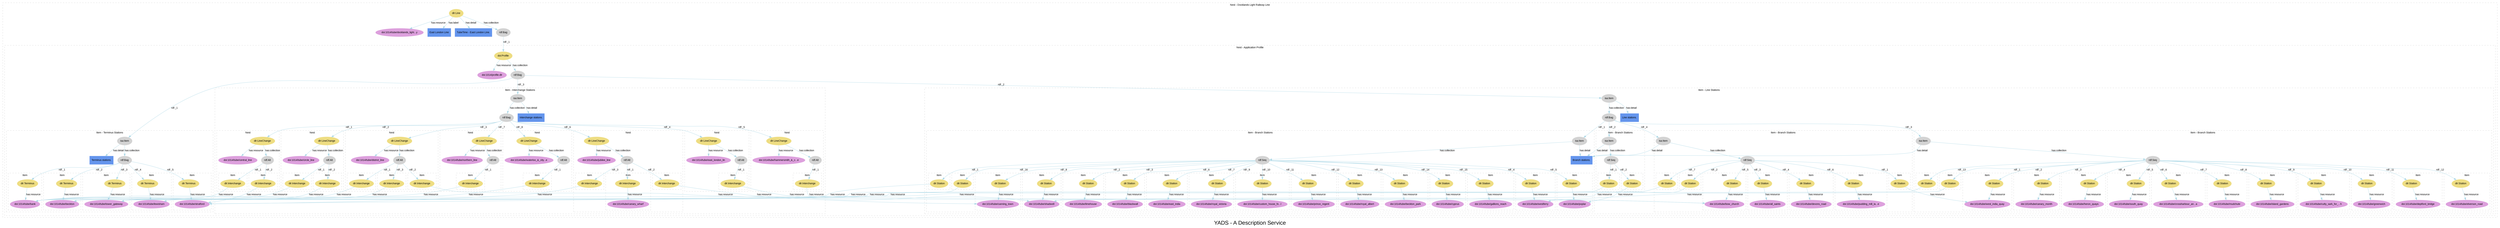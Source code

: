 
digraph yads { 



graph [

  fontname=arial, fontsize=24

  label="YADS - A Description Service"

];

node [

  fontname=arial, fontsize=11, fontcolor=black,

  style=filled, color=cornflowerblue,

];

edge [

  fontname=arial, fontsize=11, fontcolor=black,

  style=filled, color=lightblue,

];

rankdir=TB;



subgraph cluster_1 {



  style=dashed; color=lightgrey;

  fontname=arial; fontsize=11;

  fontcolor="black"; label="Nest - Docklands Light Railway Line";



  ":_1" [label="dlr:Line", color=lightgoldenrod];

  ":_1" -> "doi:1014/tube/docklands_light...y" [label="has:resource", URL="http://www2.elsevier.co.uk/~tony/1014/yads-schema-2002-04-03#resource"];



  ":_1" -> "node_2" [label="has:label", URL="http://www2.elsevier.co.uk/~tony/1014/yads-schema-2002-04-03#label"];

  ":_1" -> "node_3" [label="has:detail", URL="http://www2.elsevier.co.uk/~tony/1014/yads-schema-2002-04-03#detail"];

  ":_1" -> ":_2" [label="has:collection", URL="http://www2.elsevier.co.uk/~tony/1014/yads-schema-2002-04-03#collection"];

  ":_2" [label="rdf:Bag", color=lightgrey];

  "doi:1014/tube/docklands_light...y" [color=plum, URL="http://dx.doi.org/1014/tube/docklands_light_railway"];

  "node_2" [shape=box, label="East London Line"];

  "node_3" [shape=box, label="TubeTime - East London Line."];

  ":_2" [label="rdf:Bag", color=lightgrey, URL="http://www.w3.org/1999/02/22-rdf-syntax-ns#Bag"];

  ":_2" -> ":_3" [label="rdf:_1", URL="http://www.w3.org/1999/02/22-rdf-syntax-ns#_1"];

":_3" [label="isa:Nest"]



subgraph cluster_3 {



  style=dashed; color=lightgrey;

  fontname=arial; fontsize=11;

  fontcolor="black"; label="Nest - Application Profile";



  ":_3" [label="doi:Profile", color=lightgoldenrod];

  ":_3" -> "doi:1014/profile.dlr" [label="has:resource", URL="http://www2.elsevier.co.uk/~tony/1014/yads-schema-2002-04-03#resource"];



  ":_3" -> ":_4" [label="has:collection", URL="http://www2.elsevier.co.uk/~tony/1014/yads-schema-2002-04-03#collection"];

  ":_4" [label="rdf:Bag", color=lightgrey];

  "doi:1014/profile.dlr" [color=plum, URL="http://dx.doi.org/1014/profile.dlr"];

  ":_4" [label="rdf:Bag", color=lightgrey, URL="http://www.w3.org/1999/02/22-rdf-syntax-ns#Bag"];

  ":_4" -> ":_5" [label="rdf:_1", URL="http://www.w3.org/1999/02/22-rdf-syntax-ns#_1"];

":_5" [label="isa:Item"]

  ":_4" -> ":_12" [label="rdf:_2", URL="http://www.w3.org/1999/02/22-rdf-syntax-ns#_2"];

":_12" [label="isa:Item"]

  ":_4" -> ":_60" [label="rdf:_3", URL="http://www.w3.org/1999/02/22-rdf-syntax-ns#_3"];

":_60" [label="isa:Item"]



subgraph cluster_5 {



  style=dashed; color=lightgrey;

  fontname=arial; fontsize=11;

  fontcolor="black"; label="Item - Terminus Stations";



  ":_5" [label="isa:Item", color=lightgrey, URL="http://www2.elsevier.co.uk/~tony/1014/yads-schema-2002-04-03#Item"];

  ":_5" -> "node_5" [label="has:detail", URL="http://www2.elsevier.co.uk/~tony/1014/yads-schema-2002-04-03#detail"];

  ":_5" -> ":_6" [label="has:collection", URL="http://www2.elsevier.co.uk/~tony/1014/yads-schema-2002-04-03#collection"];

  ":_6" [label="rdf:Bag", color=lightgrey];

  "node_5" [shape=box, label="Terminus stations."];

  ":_6" [label="rdf:Bag", color=lightgrey, URL="http://www.w3.org/1999/02/22-rdf-syntax-ns#Bag"];

  ":_6" -> ":_7" [label="rdf:_1", URL="http://www.w3.org/1999/02/22-rdf-syntax-ns#_1"];

":_7" [label="isa:Item"]

  ":_6" -> ":_8" [label="rdf:_2", URL="http://www.w3.org/1999/02/22-rdf-syntax-ns#_2"];

":_8" [label="isa:Item"]

  ":_6" -> ":_9" [label="rdf:_3", URL="http://www.w3.org/1999/02/22-rdf-syntax-ns#_3"];

":_9" [label="isa:Item"]

  ":_6" -> ":_10" [label="rdf:_4", URL="http://www.w3.org/1999/02/22-rdf-syntax-ns#_4"];

":_10" [label="isa:Item"]

  ":_6" -> ":_11" [label="rdf:_5", URL="http://www.w3.org/1999/02/22-rdf-syntax-ns#_5"];

":_11" [label="isa:Item"]



subgraph cluster_7 {



  style=dashed; color=lightgrey;

  fontname=arial; fontsize=11;

  fontcolor="black"; label="Item";



  ":_7" [label="dlr:Terminus", color=lightgoldenrod];

  ":_7" -> "doi:1014/tube/bank" [label="has:resource", URL="http://www2.elsevier.co.uk/~tony/1014/yads-schema-2002-04-03#resource"];



  "doi:1014/tube/bank" [color=plum, URL="http://dx.doi.org/1014/tube/bank"];

}



subgraph cluster_8 {



  style=dashed; color=lightgrey;

  fontname=arial; fontsize=11;

  fontcolor="black"; label="Item";



  ":_8" [label="dlr:Terminus", color=lightgoldenrod];

  ":_8" -> "doi:1014/tube/beckton" [label="has:resource", URL="http://www2.elsevier.co.uk/~tony/1014/yads-schema-2002-04-03#resource"];



  "doi:1014/tube/beckton" [color=plum, URL="http://dx.doi.org/1014/tube/beckton"];

}



subgraph cluster_9 {



  style=dashed; color=lightgrey;

  fontname=arial; fontsize=11;

  fontcolor="black"; label="Item";



  ":_9" [label="dlr:Terminus", color=lightgoldenrod];

  ":_9" -> "doi:1014/tube/tower_gateway" [label="has:resource", URL="http://www2.elsevier.co.uk/~tony/1014/yads-schema-2002-04-03#resource"];



  "doi:1014/tube/tower_gateway" [color=plum, URL="http://dx.doi.org/1014/tube/tower_gateway"];

}



subgraph cluster_10 {



  style=dashed; color=lightgrey;

  fontname=arial; fontsize=11;

  fontcolor="black"; label="Item";



  ":_10" [label="dlr:Terminus", color=lightgoldenrod];

  ":_10" -> "doi:1014/tube/lewisham" [label="has:resource", URL="http://www2.elsevier.co.uk/~tony/1014/yads-schema-2002-04-03#resource"];



  "doi:1014/tube/lewisham" [color=plum, URL="http://dx.doi.org/1014/tube/lewisham"];

}



subgraph cluster_11 {



  style=dashed; color=lightgrey;

  fontname=arial; fontsize=11;

  fontcolor="black"; label="Item";



  ":_11" [label="dlr:Terminus", color=lightgoldenrod];

  ":_11" -> "doi:1014/tube/stratford" [label="has:resource", URL="http://www2.elsevier.co.uk/~tony/1014/yads-schema-2002-04-03#resource"];



  "doi:1014/tube/stratford" [color=plum, URL="http://dx.doi.org/1014/tube/stratford"];

}



}



subgraph cluster_12 {



  style=dashed; color=lightgrey;

  fontname=arial; fontsize=11;

  fontcolor="black"; label="Item - Line Stations";



  ":_12" [label="isa:Item", color=lightgrey, URL="http://www2.elsevier.co.uk/~tony/1014/yads-schema-2002-04-03#Item"];

  ":_12" -> "node_11" [label="has:detail", URL="http://www2.elsevier.co.uk/~tony/1014/yads-schema-2002-04-03#detail"];

  ":_12" -> ":_13" [label="has:collection", URL="http://www2.elsevier.co.uk/~tony/1014/yads-schema-2002-04-03#collection"];

  ":_13" [label="rdf:Bag", color=lightgrey];

  "node_11" [shape=box, label="Line stations."];

  ":_13" [label="rdf:Bag", color=lightgrey, URL="http://www.w3.org/1999/02/22-rdf-syntax-ns#Bag"];

  ":_13" -> ":_14" [label="rdf:_1", URL="http://www.w3.org/1999/02/22-rdf-syntax-ns#_1"];

":_14" [label="isa:Item"]

  ":_13" -> ":_32" [label="rdf:_2", URL="http://www.w3.org/1999/02/22-rdf-syntax-ns#_2"];

":_32" [label="isa:Item"]

  ":_13" -> ":_36" [label="rdf:_3", URL="http://www.w3.org/1999/02/22-rdf-syntax-ns#_3"];

":_36" [label="isa:Item"]

  ":_13" -> ":_51" [label="rdf:_4", URL="http://www.w3.org/1999/02/22-rdf-syntax-ns#_4"];

":_51" [label="isa:Item"]



subgraph cluster_14 {



  style=dashed; color=lightgrey;

  fontname=arial; fontsize=11;

  fontcolor="black"; label="Item - Branch Stations";



  ":_14" [label="isa:Item", color=lightgrey, URL="http://www2.elsevier.co.uk/~tony/1014/yads-schema-2002-04-03#Item"];

  ":_14" -> "node_12293246" [label="has:detail", URL="http://www2.elsevier.co.uk/~tony/1014/yads-schema-2002-04-03#detail"];

  ":_14" -> ":_15" [label="has:collection", URL="http://www2.elsevier.co.uk/~tony/1014/yads-schema-2002-04-03#collection"];

  ":_15" [label="rdf:Seq", color=lightgrey];

  "node_12293246" [shape=box, label="Branch stations."];

  ":_15" [label="rdf:Seq", color=lightgrey, URL="http://www.w3.org/1999/02/22-rdf-syntax-ns#Seq"];

  ":_15" -> ":_16" [label="rdf:_1", URL="http://www.w3.org/1999/02/22-rdf-syntax-ns#_1"];

":_16" [label="isa:Item"]

  ":_15" -> ":_17" [label="rdf:_2", URL="http://www.w3.org/1999/02/22-rdf-syntax-ns#_2"];

":_17" [label="isa:Item"]

  ":_15" -> ":_18" [label="rdf:_3", URL="http://www.w3.org/1999/02/22-rdf-syntax-ns#_3"];

":_18" [label="isa:Item"]

  ":_15" -> ":_19" [label="rdf:_4", URL="http://www.w3.org/1999/02/22-rdf-syntax-ns#_4"];

":_19" [label="isa:Item"]

  ":_15" -> ":_20" [label="rdf:_5", URL="http://www.w3.org/1999/02/22-rdf-syntax-ns#_5"];

":_20" [label="isa:Item"]

  ":_15" -> ":_21" [label="rdf:_6", URL="http://www.w3.org/1999/02/22-rdf-syntax-ns#_6"];

":_21" [label="isa:Item"]

  ":_15" -> ":_22" [label="rdf:_7", URL="http://www.w3.org/1999/02/22-rdf-syntax-ns#_7"];

":_22" [label="isa:Item"]

  ":_15" -> ":_23" [label="rdf:_8", URL="http://www.w3.org/1999/02/22-rdf-syntax-ns#_8"];

":_23" [label="isa:Item"]

  ":_15" -> ":_24" [label="rdf:_9", URL="http://www.w3.org/1999/02/22-rdf-syntax-ns#_9"];

":_24" [label="isa:Item"]

  ":_15" -> ":_25" [label="rdf:_10", URL="http://www.w3.org/1999/02/22-rdf-syntax-ns#_10"];

":_25" [label="isa:Item"]

  ":_15" -> ":_26" [label="rdf:_11", URL="http://www.w3.org/1999/02/22-rdf-syntax-ns#_11"];

":_26" [label="isa:Item"]

  ":_15" -> ":_27" [label="rdf:_12", URL="http://www.w3.org/1999/02/22-rdf-syntax-ns#_12"];

":_27" [label="isa:Item"]

  ":_15" -> ":_28" [label="rdf:_13", URL="http://www.w3.org/1999/02/22-rdf-syntax-ns#_13"];

":_28" [label="isa:Item"]

  ":_15" -> ":_29" [label="rdf:_14", URL="http://www.w3.org/1999/02/22-rdf-syntax-ns#_14"];

":_29" [label="isa:Item"]

  ":_15" -> ":_30" [label="rdf:_15", URL="http://www.w3.org/1999/02/22-rdf-syntax-ns#_15"];

":_30" [label="isa:Item"]

  ":_15" -> ":_31" [label="rdf:_16", URL="http://www.w3.org/1999/02/22-rdf-syntax-ns#_16"];

":_31" [label="isa:Item"]



subgraph cluster_16 {



  style=dashed; color=lightgrey;

  fontname=arial; fontsize=11;

  fontcolor="black"; label="Item";



  ":_16" [label="dlr:Station", color=lightgoldenrod];

  ":_16" -> "doi:1014/tube/bank" [label="has:resource", URL="http://www2.elsevier.co.uk/~tony/1014/yads-schema-2002-04-03#resource"];



  "doi:1014/tube/bank" [color=plum, URL="http://dx.doi.org/1014/tube/bank"];

}



subgraph cluster_17 {



  style=dashed; color=lightgrey;

  fontname=arial; fontsize=11;

  fontcolor="black"; label="Item";



  ":_17" [label="dlr:Station", color=lightgoldenrod];

  ":_17" -> "doi:1014/tube/shadwell" [label="has:resource", URL="http://www2.elsevier.co.uk/~tony/1014/yads-schema-2002-04-03#resource"];



  "doi:1014/tube/shadwell" [color=plum, URL="http://dx.doi.org/1014/tube/shadwell"];

}



subgraph cluster_18 {



  style=dashed; color=lightgrey;

  fontname=arial; fontsize=11;

  fontcolor="black"; label="Item";



  ":_18" [label="dlr:Station", color=lightgoldenrod];

  ":_18" -> "doi:1014/tube/limehouse" [label="has:resource", URL="http://www2.elsevier.co.uk/~tony/1014/yads-schema-2002-04-03#resource"];



  "doi:1014/tube/limehouse" [color=plum, URL="http://dx.doi.org/1014/tube/limehouse"];

}



subgraph cluster_19 {



  style=dashed; color=lightgrey;

  fontname=arial; fontsize=11;

  fontcolor="black"; label="Item";



  ":_19" [label="dlr:Station", color=lightgoldenrod];

  ":_19" -> "doi:1014/tube/westferry" [label="has:resource", URL="http://www2.elsevier.co.uk/~tony/1014/yads-schema-2002-04-03#resource"];



  "doi:1014/tube/westferry" [color=plum, URL="http://dx.doi.org/1014/tube/westferry"];

}



subgraph cluster_20 {



  style=dashed; color=lightgrey;

  fontname=arial; fontsize=11;

  fontcolor="black"; label="Item";



  ":_20" [label="dlr:Station", color=lightgoldenrod];

  ":_20" -> "doi:1014/tube/poplar" [label="has:resource", URL="http://www2.elsevier.co.uk/~tony/1014/yads-schema-2002-04-03#resource"];



  "doi:1014/tube/poplar" [color=plum, URL="http://dx.doi.org/1014/tube/poplar"];

}



subgraph cluster_21 {



  style=dashed; color=lightgrey;

  fontname=arial; fontsize=11;

  fontcolor="black"; label="Item";



  ":_21" [label="dlr:Station", color=lightgoldenrod];

  ":_21" -> "doi:1014/tube/blackwall" [label="has:resource", URL="http://www2.elsevier.co.uk/~tony/1014/yads-schema-2002-04-03#resource"];



  "doi:1014/tube/blackwall" [color=plum, URL="http://dx.doi.org/1014/tube/blackwall"];

}



subgraph cluster_22 {



  style=dashed; color=lightgrey;

  fontname=arial; fontsize=11;

  fontcolor="black"; label="Item";



  ":_22" [label="dlr:Station", color=lightgoldenrod];

  ":_22" -> "doi:1014/tube/east_india" [label="has:resource", URL="http://www2.elsevier.co.uk/~tony/1014/yads-schema-2002-04-03#resource"];



  "doi:1014/tube/east_india" [color=plum, URL="http://dx.doi.org/1014/tube/east_india"];

}



subgraph cluster_23 {



  style=dashed; color=lightgrey;

  fontname=arial; fontsize=11;

  fontcolor="black"; label="Item";



  ":_23" [label="dlr:Station", color=lightgoldenrod];

  ":_23" -> "doi:1014/tube/canning_town" [label="has:resource", URL="http://www2.elsevier.co.uk/~tony/1014/yads-schema-2002-04-03#resource"];



  "doi:1014/tube/canning_town" [color=plum, URL="http://dx.doi.org/1014/tube/canning_town"];

}



subgraph cluster_24 {



  style=dashed; color=lightgrey;

  fontname=arial; fontsize=11;

  fontcolor="black"; label="Item";



  ":_24" [label="dlr:Station", color=lightgoldenrod];

  ":_24" -> "doi:1014/tube/royal_victoria" [label="has:resource", URL="http://www2.elsevier.co.uk/~tony/1014/yads-schema-2002-04-03#resource"];



  "doi:1014/tube/royal_victoria" [color=plum, URL="http://dx.doi.org/1014/tube/royal_victoria"];

}



subgraph cluster_25 {



  style=dashed; color=lightgrey;

  fontname=arial; fontsize=11;

  fontcolor="black"; label="Item";



  ":_25" [label="dlr:Station", color=lightgoldenrod];

  ":_25" -> "doi:1014/tube/custom_house_fo...l" [label="has:resource", URL="http://www2.elsevier.co.uk/~tony/1014/yads-schema-2002-04-03#resource"];



  "doi:1014/tube/custom_house_fo...l" [color=plum, URL="http://dx.doi.org/1014/tube/custom_house_for_excel"];

}



subgraph cluster_26 {



  style=dashed; color=lightgrey;

  fontname=arial; fontsize=11;

  fontcolor="black"; label="Item";



  ":_26" [label="dlr:Station", color=lightgoldenrod];

  ":_26" -> "doi:1014/tube/prince_regent" [label="has:resource", URL="http://www2.elsevier.co.uk/~tony/1014/yads-schema-2002-04-03#resource"];



  "doi:1014/tube/prince_regent" [color=plum, URL="http://dx.doi.org/1014/tube/prince_regent"];

}



subgraph cluster_27 {



  style=dashed; color=lightgrey;

  fontname=arial; fontsize=11;

  fontcolor="black"; label="Item";



  ":_27" [label="dlr:Station", color=lightgoldenrod];

  ":_27" -> "doi:1014/tube/royal_albert" [label="has:resource", URL="http://www2.elsevier.co.uk/~tony/1014/yads-schema-2002-04-03#resource"];



  "doi:1014/tube/royal_albert" [color=plum, URL="http://dx.doi.org/1014/tube/royal_albert"];

}



subgraph cluster_28 {



  style=dashed; color=lightgrey;

  fontname=arial; fontsize=11;

  fontcolor="black"; label="Item";



  ":_28" [label="dlr:Station", color=lightgoldenrod];

  ":_28" -> "doi:1014/tube/beckton_park" [label="has:resource", URL="http://www2.elsevier.co.uk/~tony/1014/yads-schema-2002-04-03#resource"];



  "doi:1014/tube/beckton_park" [color=plum, URL="http://dx.doi.org/1014/tube/beckton_park"];

}



subgraph cluster_29 {



  style=dashed; color=lightgrey;

  fontname=arial; fontsize=11;

  fontcolor="black"; label="Item";



  ":_29" [label="dlr:Station", color=lightgoldenrod];

  ":_29" -> "doi:1014/tube/cyprus" [label="has:resource", URL="http://www2.elsevier.co.uk/~tony/1014/yads-schema-2002-04-03#resource"];



  "doi:1014/tube/cyprus" [color=plum, URL="http://dx.doi.org/1014/tube/cyprus"];

}



subgraph cluster_30 {



  style=dashed; color=lightgrey;

  fontname=arial; fontsize=11;

  fontcolor="black"; label="Item";



  ":_30" [label="dlr:Station", color=lightgoldenrod];

  ":_30" -> "doi:1014/tube/gallions_reach" [label="has:resource", URL="http://www2.elsevier.co.uk/~tony/1014/yads-schema-2002-04-03#resource"];



  "doi:1014/tube/gallions_reach" [color=plum, URL="http://dx.doi.org/1014/tube/gallions_reach"];

}



subgraph cluster_31 {



  style=dashed; color=lightgrey;

  fontname=arial; fontsize=11;

  fontcolor="black"; label="Item";



  ":_31" [label="dlr:Station", color=lightgoldenrod];

  ":_31" -> "doi:1014/tube/beckton" [label="has:resource", URL="http://www2.elsevier.co.uk/~tony/1014/yads-schema-2002-04-03#resource"];



  "doi:1014/tube/beckton" [color=plum, URL="http://dx.doi.org/1014/tube/beckton"];

}



}



subgraph cluster_32 {



  style=dashed; color=lightgrey;

  fontname=arial; fontsize=11;

  fontcolor="black"; label="Item - Branch Stations";



  ":_32" [label="isa:Item", color=lightgrey, URL="http://www2.elsevier.co.uk/~tony/1014/yads-schema-2002-04-03#Item"];

  ":_32" -> "node_12293246" [label="has:detail", URL="http://www2.elsevier.co.uk/~tony/1014/yads-schema-2002-04-03#detail"];

  ":_32" -> ":_33" [label="has:collection", URL="http://www2.elsevier.co.uk/~tony/1014/yads-schema-2002-04-03#collection"];

  ":_33" [label="rdf:Seq", color=lightgrey];

  "node_12293246" [shape=box, label="Branch stations."];

  ":_33" [label="rdf:Seq", color=lightgrey, URL="http://www.w3.org/1999/02/22-rdf-syntax-ns#Seq"];

  ":_33" -> ":_34" [label="rdf:_1", URL="http://www.w3.org/1999/02/22-rdf-syntax-ns#_1"];

":_34" [label="isa:Item"]

  ":_33" -> ":_35" [label="rdf:_2", URL="http://www.w3.org/1999/02/22-rdf-syntax-ns#_2"];

":_35" [label="isa:Item"]



subgraph cluster_34 {



  style=dashed; color=lightgrey;

  fontname=arial; fontsize=11;

  fontcolor="black"; label="Item";



  ":_34" [label="dlr:Station", color=lightgoldenrod];

  ":_34" -> "doi:1014/tube/tower_gateway" [label="has:resource", URL="http://www2.elsevier.co.uk/~tony/1014/yads-schema-2002-04-03#resource"];



  "doi:1014/tube/tower_gateway" [color=plum, URL="http://dx.doi.org/1014/tube/tower_gateway"];

}



subgraph cluster_35 {



  style=dashed; color=lightgrey;

  fontname=arial; fontsize=11;

  fontcolor="black"; label="Item";



  ":_35" [label="dlr:Station", color=lightgoldenrod];

  ":_35" -> "doi:1014/tube/shadwell" [label="has:resource", URL="http://www2.elsevier.co.uk/~tony/1014/yads-schema-2002-04-03#resource"];



  "doi:1014/tube/shadwell" [color=plum, URL="http://dx.doi.org/1014/tube/shadwell"];

}



}



subgraph cluster_36 {



  style=dashed; color=lightgrey;

  fontname=arial; fontsize=11;

  fontcolor="black"; label="Item - Branch Stations";



  ":_36" [label="isa:Item", color=lightgrey, URL="http://www2.elsevier.co.uk/~tony/1014/yads-schema-2002-04-03#Item"];

  ":_36" -> "node_12293246" [label="has:detail", URL="http://www2.elsevier.co.uk/~tony/1014/yads-schema-2002-04-03#detail"];

  ":_36" -> ":_37" [label="has:collection", URL="http://www2.elsevier.co.uk/~tony/1014/yads-schema-2002-04-03#collection"];

  ":_37" [label="rdf:Seq", color=lightgrey];

  "node_12293246" [shape=box, label="Branch stations."];

  ":_37" [label="rdf:Seq", color=lightgrey, URL="http://www.w3.org/1999/02/22-rdf-syntax-ns#Seq"];

  ":_37" -> ":_38" [label="rdf:_1", URL="http://www.w3.org/1999/02/22-rdf-syntax-ns#_1"];

":_38" [label="isa:Item"]

  ":_37" -> ":_39" [label="rdf:_2", URL="http://www.w3.org/1999/02/22-rdf-syntax-ns#_2"];

":_39" [label="isa:Item"]

  ":_37" -> ":_40" [label="rdf:_3", URL="http://www.w3.org/1999/02/22-rdf-syntax-ns#_3"];

":_40" [label="isa:Item"]

  ":_37" -> ":_41" [label="rdf:_4", URL="http://www.w3.org/1999/02/22-rdf-syntax-ns#_4"];

":_41" [label="isa:Item"]

  ":_37" -> ":_42" [label="rdf:_5", URL="http://www.w3.org/1999/02/22-rdf-syntax-ns#_5"];

":_42" [label="isa:Item"]

  ":_37" -> ":_43" [label="rdf:_6", URL="http://www.w3.org/1999/02/22-rdf-syntax-ns#_6"];

":_43" [label="isa:Item"]

  ":_37" -> ":_44" [label="rdf:_7", URL="http://www.w3.org/1999/02/22-rdf-syntax-ns#_7"];

":_44" [label="isa:Item"]

  ":_37" -> ":_45" [label="rdf:_8", URL="http://www.w3.org/1999/02/22-rdf-syntax-ns#_8"];

":_45" [label="isa:Item"]

  ":_37" -> ":_46" [label="rdf:_9", URL="http://www.w3.org/1999/02/22-rdf-syntax-ns#_9"];

":_46" [label="isa:Item"]

  ":_37" -> ":_47" [label="rdf:_10", URL="http://www.w3.org/1999/02/22-rdf-syntax-ns#_10"];

":_47" [label="isa:Item"]

  ":_37" -> ":_48" [label="rdf:_11", URL="http://www.w3.org/1999/02/22-rdf-syntax-ns#_11"];

":_48" [label="isa:Item"]

  ":_37" -> ":_49" [label="rdf:_12", URL="http://www.w3.org/1999/02/22-rdf-syntax-ns#_12"];

":_49" [label="isa:Item"]

  ":_37" -> ":_50" [label="rdf:_13", URL="http://www.w3.org/1999/02/22-rdf-syntax-ns#_13"];

":_50" [label="isa:Item"]



subgraph cluster_38 {



  style=dashed; color=lightgrey;

  fontname=arial; fontsize=11;

  fontcolor="black"; label="Item";



  ":_38" [label="dlr:Station", color=lightgoldenrod];

  ":_38" -> "doi:1014/tube/westferry" [label="has:resource", URL="http://www2.elsevier.co.uk/~tony/1014/yads-schema-2002-04-03#resource"];



  "doi:1014/tube/westferry" [color=plum, URL="http://dx.doi.org/1014/tube/westferry"];

}



subgraph cluster_39 {



  style=dashed; color=lightgrey;

  fontname=arial; fontsize=11;

  fontcolor="black"; label="Item";



  ":_39" [label="dlr:Station", color=lightgoldenrod];

  ":_39" -> "doi:1014/tube/west_india_quay" [label="has:resource", URL="http://www2.elsevier.co.uk/~tony/1014/yads-schema-2002-04-03#resource"];



  "doi:1014/tube/west_india_quay" [color=plum, URL="http://dx.doi.org/1014/tube/west_india_quay"];

}



subgraph cluster_40 {



  style=dashed; color=lightgrey;

  fontname=arial; fontsize=11;

  fontcolor="black"; label="Item";



  ":_40" [label="dlr:Station", color=lightgoldenrod];

  ":_40" -> "doi:1014/tube/canary_month" [label="has:resource", URL="http://www2.elsevier.co.uk/~tony/1014/yads-schema-2002-04-03#resource"];



  "doi:1014/tube/canary_month" [color=plum, URL="http://dx.doi.org/1014/tube/canary_month"];

}



subgraph cluster_41 {



  style=dashed; color=lightgrey;

  fontname=arial; fontsize=11;

  fontcolor="black"; label="Item";



  ":_41" [label="dlr:Station", color=lightgoldenrod];

  ":_41" -> "doi:1014/tube/heron_quays" [label="has:resource", URL="http://www2.elsevier.co.uk/~tony/1014/yads-schema-2002-04-03#resource"];



  "doi:1014/tube/heron_quays" [color=plum, URL="http://dx.doi.org/1014/tube/heron_quays"];

}



subgraph cluster_42 {



  style=dashed; color=lightgrey;

  fontname=arial; fontsize=11;

  fontcolor="black"; label="Item";



  ":_42" [label="dlr:Station", color=lightgoldenrod];

  ":_42" -> "doi:1014/tube/south_quay" [label="has:resource", URL="http://www2.elsevier.co.uk/~tony/1014/yads-schema-2002-04-03#resource"];



  "doi:1014/tube/south_quay" [color=plum, URL="http://dx.doi.org/1014/tube/south_quay"];

}



subgraph cluster_43 {



  style=dashed; color=lightgrey;

  fontname=arial; fontsize=11;

  fontcolor="black"; label="Item";



  ":_43" [label="dlr:Station", color=lightgoldenrod];

  ":_43" -> "doi:1014/tube/crossharbour_an...a" [label="has:resource", URL="http://www2.elsevier.co.uk/~tony/1014/yads-schema-2002-04-03#resource"];



  "doi:1014/tube/crossharbour_an...a" [color=plum, URL="http://dx.doi.org/1014/tube/crossharbour_and_london_arena"];

}



subgraph cluster_44 {



  style=dashed; color=lightgrey;

  fontname=arial; fontsize=11;

  fontcolor="black"; label="Item";



  ":_44" [label="dlr:Station", color=lightgoldenrod];

  ":_44" -> "doi:1014/tube/mudchute" [label="has:resource", URL="http://www2.elsevier.co.uk/~tony/1014/yads-schema-2002-04-03#resource"];



  "doi:1014/tube/mudchute" [color=plum, URL="http://dx.doi.org/1014/tube/mudchute"];

}



subgraph cluster_45 {



  style=dashed; color=lightgrey;

  fontname=arial; fontsize=11;

  fontcolor="black"; label="Item";



  ":_45" [label="dlr:Station", color=lightgoldenrod];

  ":_45" -> "doi:1014/tube/island_gardens" [label="has:resource", URL="http://www2.elsevier.co.uk/~tony/1014/yads-schema-2002-04-03#resource"];



  "doi:1014/tube/island_gardens" [color=plum, URL="http://dx.doi.org/1014/tube/island_gardens"];

}



subgraph cluster_46 {



  style=dashed; color=lightgrey;

  fontname=arial; fontsize=11;

  fontcolor="black"; label="Item";



  ":_46" [label="dlr:Station", color=lightgoldenrod];

  ":_46" -> "doi:1014/tube/cutty_sark_for_...h" [label="has:resource", URL="http://www2.elsevier.co.uk/~tony/1014/yads-schema-2002-04-03#resource"];



  "doi:1014/tube/cutty_sark_for_...h" [color=plum, URL="http://dx.doi.org/1014/tube/cutty_sark_for_maritime_greenwich"];

}



subgraph cluster_47 {



  style=dashed; color=lightgrey;

  fontname=arial; fontsize=11;

  fontcolor="black"; label="Item";



  ":_47" [label="dlr:Station", color=lightgoldenrod];

  ":_47" -> "doi:1014/tube/greenwich" [label="has:resource", URL="http://www2.elsevier.co.uk/~tony/1014/yads-schema-2002-04-03#resource"];



  "doi:1014/tube/greenwich" [color=plum, URL="http://dx.doi.org/1014/tube/greenwich"];

}



subgraph cluster_48 {



  style=dashed; color=lightgrey;

  fontname=arial; fontsize=11;

  fontcolor="black"; label="Item";



  ":_48" [label="dlr:Station", color=lightgoldenrod];

  ":_48" -> "doi:1014/tube/deptford_bridge" [label="has:resource", URL="http://www2.elsevier.co.uk/~tony/1014/yads-schema-2002-04-03#resource"];



  "doi:1014/tube/deptford_bridge" [color=plum, URL="http://dx.doi.org/1014/tube/deptford_bridge"];

}



subgraph cluster_49 {



  style=dashed; color=lightgrey;

  fontname=arial; fontsize=11;

  fontcolor="black"; label="Item";



  ":_49" [label="dlr:Station", color=lightgoldenrod];

  ":_49" -> "doi:1014/tube/elverson_road" [label="has:resource", URL="http://www2.elsevier.co.uk/~tony/1014/yads-schema-2002-04-03#resource"];



  "doi:1014/tube/elverson_road" [color=plum, URL="http://dx.doi.org/1014/tube/elverson_road"];

}



subgraph cluster_50 {



  style=dashed; color=lightgrey;

  fontname=arial; fontsize=11;

  fontcolor="black"; label="Item";



  ":_50" [label="dlr:Station", color=lightgoldenrod];

  ":_50" -> "doi:1014/tube/lewisham" [label="has:resource", URL="http://www2.elsevier.co.uk/~tony/1014/yads-schema-2002-04-03#resource"];



  "doi:1014/tube/lewisham" [color=plum, URL="http://dx.doi.org/1014/tube/lewisham"];

}



}



subgraph cluster_51 {



  style=dashed; color=lightgrey;

  fontname=arial; fontsize=11;

  fontcolor="black"; label="Item - Branch Stations";



  ":_51" [label="isa:Item", color=lightgrey, URL="http://www2.elsevier.co.uk/~tony/1014/yads-schema-2002-04-03#Item"];

  ":_51" -> "node_12293246" [label="has:detail", URL="http://www2.elsevier.co.uk/~tony/1014/yads-schema-2002-04-03#detail"];

  ":_51" -> ":_52" [label="has:collection", URL="http://www2.elsevier.co.uk/~tony/1014/yads-schema-2002-04-03#collection"];

  ":_52" [label="rdf:Seq", color=lightgrey];

  "node_12293246" [shape=box, label="Branch stations."];

  ":_52" [label="rdf:Seq", color=lightgrey, URL="http://www.w3.org/1999/02/22-rdf-syntax-ns#Seq"];

  ":_52" -> ":_53" [label="rdf:_1", URL="http://www.w3.org/1999/02/22-rdf-syntax-ns#_1"];

":_53" [label="isa:Item"]

  ":_52" -> ":_54" [label="rdf:_2", URL="http://www.w3.org/1999/02/22-rdf-syntax-ns#_2"];

":_54" [label="isa:Item"]

  ":_52" -> ":_55" [label="rdf:_3", URL="http://www.w3.org/1999/02/22-rdf-syntax-ns#_3"];

":_55" [label="isa:Item"]

  ":_52" -> ":_56" [label="rdf:_4", URL="http://www.w3.org/1999/02/22-rdf-syntax-ns#_4"];

":_56" [label="isa:Item"]

  ":_52" -> ":_57" [label="rdf:_5", URL="http://www.w3.org/1999/02/22-rdf-syntax-ns#_5"];

":_57" [label="isa:Item"]

  ":_52" -> ":_58" [label="rdf:_6", URL="http://www.w3.org/1999/02/22-rdf-syntax-ns#_6"];

":_58" [label="isa:Item"]

  ":_52" -> ":_59" [label="rdf:_7", URL="http://www.w3.org/1999/02/22-rdf-syntax-ns#_7"];

":_59" [label="isa:Item"]



subgraph cluster_53 {



  style=dashed; color=lightgrey;

  fontname=arial; fontsize=11;

  fontcolor="black"; label="Item";



  ":_53" [label="dlr:Station", color=lightgoldenrod];

  ":_53" -> "doi:1014/tube/west_india_quay" [label="has:resource", URL="http://www2.elsevier.co.uk/~tony/1014/yads-schema-2002-04-03#resource"];



  "doi:1014/tube/west_india_quay" [color=plum, URL="http://dx.doi.org/1014/tube/west_india_quay"];

}



subgraph cluster_54 {



  style=dashed; color=lightgrey;

  fontname=arial; fontsize=11;

  fontcolor="black"; label="Item";



  ":_54" [label="dlr:Station", color=lightgoldenrod];

  ":_54" -> "doi:1014/tube/poplar" [label="has:resource", URL="http://www2.elsevier.co.uk/~tony/1014/yads-schema-2002-04-03#resource"];



  "doi:1014/tube/poplar" [color=plum, URL="http://dx.doi.org/1014/tube/poplar"];

}



subgraph cluster_55 {



  style=dashed; color=lightgrey;

  fontname=arial; fontsize=11;

  fontcolor="black"; label="Item";



  ":_55" [label="dlr:Station", color=lightgoldenrod];

  ":_55" -> "doi:1014/tube/all_saints" [label="has:resource", URL="http://www2.elsevier.co.uk/~tony/1014/yads-schema-2002-04-03#resource"];



  "doi:1014/tube/all_saints" [color=plum, URL="http://dx.doi.org/1014/tube/all_saints"];

}



subgraph cluster_56 {



  style=dashed; color=lightgrey;

  fontname=arial; fontsize=11;

  fontcolor="black"; label="Item";



  ":_56" [label="dlr:Station", color=lightgoldenrod];

  ":_56" -> "doi:1014/tube/devons_road" [label="has:resource", URL="http://www2.elsevier.co.uk/~tony/1014/yads-schema-2002-04-03#resource"];



  "doi:1014/tube/devons_road" [color=plum, URL="http://dx.doi.org/1014/tube/devons_road"];

}



subgraph cluster_57 {



  style=dashed; color=lightgrey;

  fontname=arial; fontsize=11;

  fontcolor="black"; label="Item";



  ":_57" [label="dlr:Station", color=lightgoldenrod];

  ":_57" -> "doi:1014/tube/bow_church" [label="has:resource", URL="http://www2.elsevier.co.uk/~tony/1014/yads-schema-2002-04-03#resource"];



  "doi:1014/tube/bow_church" [color=plum, URL="http://dx.doi.org/1014/tube/bow_church"];

}



subgraph cluster_58 {



  style=dashed; color=lightgrey;

  fontname=arial; fontsize=11;

  fontcolor="black"; label="Item";



  ":_58" [label="dlr:Station", color=lightgoldenrod];

  ":_58" -> "doi:1014/tube/pudding_mill_la...e" [label="has:resource", URL="http://www2.elsevier.co.uk/~tony/1014/yads-schema-2002-04-03#resource"];



  "doi:1014/tube/pudding_mill_la...e" [color=plum, URL="http://dx.doi.org/1014/tube/pudding_mill_lane"];

}



subgraph cluster_59 {



  style=dashed; color=lightgrey;

  fontname=arial; fontsize=11;

  fontcolor="black"; label="Item";



  ":_59" [label="dlr:Station", color=lightgoldenrod];

  ":_59" -> "doi:1014/tube/stratford" [label="has:resource", URL="http://www2.elsevier.co.uk/~tony/1014/yads-schema-2002-04-03#resource"];



  "doi:1014/tube/stratford" [color=plum, URL="http://dx.doi.org/1014/tube/stratford"];

}



}



}



subgraph cluster_60 {



  style=dashed; color=lightgrey;

  fontname=arial; fontsize=11;

  fontcolor="black"; label="Item - Interchange Stations";



  ":_60" [label="isa:Item", color=lightgrey, URL="http://www2.elsevier.co.uk/~tony/1014/yads-schema-2002-04-03#Item"];

  ":_60" -> "node_54" [label="has:detail", URL="http://www2.elsevier.co.uk/~tony/1014/yads-schema-2002-04-03#detail"];

  ":_60" -> ":_61" [label="has:collection", URL="http://www2.elsevier.co.uk/~tony/1014/yads-schema-2002-04-03#collection"];

  ":_61" [label="rdf:Bag", color=lightgrey];

  "node_54" [shape=box, label="Interchange stations."];

  ":_61" [label="rdf:Bag", color=lightgrey, URL="http://www.w3.org/1999/02/22-rdf-syntax-ns#Bag"];

  ":_61" -> ":_62" [label="rdf:_1", URL="http://www.w3.org/1999/02/22-rdf-syntax-ns#_1"];

":_62" [label="isa:Nest"]

  ":_61" -> ":_66" [label="rdf:_2", URL="http://www.w3.org/1999/02/22-rdf-syntax-ns#_2"];

":_66" [label="isa:Nest"]

  ":_61" -> ":_70" [label="rdf:_3", URL="http://www.w3.org/1999/02/22-rdf-syntax-ns#_3"];

":_70" [label="isa:Nest"]

  ":_61" -> ":_75" [label="rdf:_4", URL="http://www.w3.org/1999/02/22-rdf-syntax-ns#_4"];

":_75" [label="isa:Nest"]

  ":_61" -> ":_78" [label="rdf:_5", URL="http://www.w3.org/1999/02/22-rdf-syntax-ns#_5"];

":_78" [label="isa:Nest"]

  ":_61" -> ":_81" [label="rdf:_6", URL="http://www.w3.org/1999/02/22-rdf-syntax-ns#_6"];

":_81" [label="isa:Nest"]

  ":_61" -> ":_86" [label="rdf:_7", URL="http://www.w3.org/1999/02/22-rdf-syntax-ns#_7"];

":_86" [label="isa:Nest"]

  ":_61" -> ":_89" [label="rdf:_8", URL="http://www.w3.org/1999/02/22-rdf-syntax-ns#_8"];

":_89" [label="isa:Nest"]



subgraph cluster_62 {



  style=dashed; color=lightgrey;

  fontname=arial; fontsize=11;

  fontcolor="black"; label="Nest";



  ":_62" [label="dlr:LineChange", color=lightgoldenrod];

  ":_62" -> "doi:1014/tube/central_line" [label="has:resource", URL="http://www2.elsevier.co.uk/~tony/1014/yads-schema-2002-04-03#resource"];

  ":_62" -> ":_63" [label="has:collection", URL="http://www2.elsevier.co.uk/~tony/1014/yads-schema-2002-04-03#collection"];

  ":_63" [label="rdf:Alt", color=lightgrey];



  "doi:1014/tube/central_line" [color=plum, URL="http://dx.doi.org/1014/tube/central_line"];

  ":_63" [label="rdf:Alt", color=lightgrey, URL="http://www.w3.org/1999/02/22-rdf-syntax-ns#Alt"];

  ":_63" -> ":_64" [label="rdf:_1", URL="http://www.w3.org/1999/02/22-rdf-syntax-ns#_1"];

":_64" [label="isa:Item"]

  ":_63" -> ":_65" [label="rdf:_2", URL="http://www.w3.org/1999/02/22-rdf-syntax-ns#_2"];

":_65" [label="isa:Item"]



subgraph cluster_64 {



  style=dashed; color=lightgrey;

  fontname=arial; fontsize=11;

  fontcolor="black"; label="Item";



  ":_64" [label="dlr:Interchange", color=lightgoldenrod];

  ":_64" -> "doi:1014/tube/bank" [label="has:resource", URL="http://www2.elsevier.co.uk/~tony/1014/yads-schema-2002-04-03#resource"];



  "doi:1014/tube/bank" [color=plum, URL="http://dx.doi.org/1014/tube/bank"];

}



subgraph cluster_65 {



  style=dashed; color=lightgrey;

  fontname=arial; fontsize=11;

  fontcolor="black"; label="Item";



  ":_65" [label="dlr:Interchange", color=lightgoldenrod];

  ":_65" -> "doi:1014/tube/stratford" [label="has:resource", URL="http://www2.elsevier.co.uk/~tony/1014/yads-schema-2002-04-03#resource"];



  "doi:1014/tube/stratford" [color=plum, URL="http://dx.doi.org/1014/tube/stratford"];

}



}



subgraph cluster_66 {



  style=dashed; color=lightgrey;

  fontname=arial; fontsize=11;

  fontcolor="black"; label="Nest";



  ":_66" [label="dlr:LineChange", color=lightgoldenrod];

  ":_66" -> "doi:1014/tube/circle_line" [label="has:resource", URL="http://www2.elsevier.co.uk/~tony/1014/yads-schema-2002-04-03#resource"];

  ":_66" -> ":_67" [label="has:collection", URL="http://www2.elsevier.co.uk/~tony/1014/yads-schema-2002-04-03#collection"];

  ":_67" [label="rdf:Alt", color=lightgrey];



  "doi:1014/tube/circle_line" [color=plum, URL="http://dx.doi.org/1014/tube/circle_line"];

  ":_67" [label="rdf:Alt", color=lightgrey, URL="http://www.w3.org/1999/02/22-rdf-syntax-ns#Alt"];

  ":_67" -> ":_68" [label="rdf:_1", URL="http://www.w3.org/1999/02/22-rdf-syntax-ns#_1"];

":_68" [label="isa:Item"]

  ":_67" -> ":_69" [label="rdf:_2", URL="http://www.w3.org/1999/02/22-rdf-syntax-ns#_2"];

":_69" [label="isa:Item"]



subgraph cluster_68 {



  style=dashed; color=lightgrey;

  fontname=arial; fontsize=11;

  fontcolor="black"; label="Item";



  ":_68" [label="dlr:Interchange", color=lightgoldenrod];

  ":_68" -> "doi:1014/tube/bank" [label="has:resource", URL="http://www2.elsevier.co.uk/~tony/1014/yads-schema-2002-04-03#resource"];



  "doi:1014/tube/bank" [color=plum, URL="http://dx.doi.org/1014/tube/bank"];

}



subgraph cluster_69 {



  style=dashed; color=lightgrey;

  fontname=arial; fontsize=11;

  fontcolor="black"; label="Item";



  ":_69" [label="dlr:Interchange", color=lightgoldenrod];

  ":_69" -> "doi:1014/tube/tower_gateway" [label="has:resource", URL="http://www2.elsevier.co.uk/~tony/1014/yads-schema-2002-04-03#resource"];



  "doi:1014/tube/tower_gateway" [color=plum, URL="http://dx.doi.org/1014/tube/tower_gateway"];

}



}



subgraph cluster_70 {



  style=dashed; color=lightgrey;

  fontname=arial; fontsize=11;

  fontcolor="black"; label="Nest";



  ":_70" [label="dlr:LineChange", color=lightgoldenrod];

  ":_70" -> "doi:1014/tube/district_line" [label="has:resource", URL="http://www2.elsevier.co.uk/~tony/1014/yads-schema-2002-04-03#resource"];

  ":_70" -> ":_71" [label="has:collection", URL="http://www2.elsevier.co.uk/~tony/1014/yads-schema-2002-04-03#collection"];

  ":_71" [label="rdf:Alt", color=lightgrey];



  "doi:1014/tube/district_line" [color=plum, URL="http://dx.doi.org/1014/tube/district_line"];

  ":_71" [label="rdf:Alt", color=lightgrey, URL="http://www.w3.org/1999/02/22-rdf-syntax-ns#Alt"];

  ":_71" -> ":_72" [label="rdf:_1", URL="http://www.w3.org/1999/02/22-rdf-syntax-ns#_1"];

":_72" [label="isa:Item"]

  ":_71" -> ":_73" [label="rdf:_2", URL="http://www.w3.org/1999/02/22-rdf-syntax-ns#_2"];

":_73" [label="isa:Item"]

  ":_71" -> ":_74" [label="rdf:_3", URL="http://www.w3.org/1999/02/22-rdf-syntax-ns#_3"];

":_74" [label="isa:Item"]



subgraph cluster_72 {



  style=dashed; color=lightgrey;

  fontname=arial; fontsize=11;

  fontcolor="black"; label="Item";



  ":_72" [label="dlr:Interchange", color=lightgoldenrod];

  ":_72" -> "doi:1014/tube/bank" [label="has:resource", URL="http://www2.elsevier.co.uk/~tony/1014/yads-schema-2002-04-03#resource"];



  "doi:1014/tube/bank" [color=plum, URL="http://dx.doi.org/1014/tube/bank"];

}



subgraph cluster_73 {



  style=dashed; color=lightgrey;

  fontname=arial; fontsize=11;

  fontcolor="black"; label="Item";



  ":_73" [label="dlr:Interchange", color=lightgoldenrod];

  ":_73" -> "doi:1014/tube/bow_church" [label="has:resource", URL="http://www2.elsevier.co.uk/~tony/1014/yads-schema-2002-04-03#resource"];



  "doi:1014/tube/bow_church" [color=plum, URL="http://dx.doi.org/1014/tube/bow_church"];

}



subgraph cluster_74 {



  style=dashed; color=lightgrey;

  fontname=arial; fontsize=11;

  fontcolor="black"; label="Item";



  ":_74" [label="dlr:Interchange", color=lightgoldenrod];

  ":_74" -> "doi:1014/tube/tower_gateway" [label="has:resource", URL="http://www2.elsevier.co.uk/~tony/1014/yads-schema-2002-04-03#resource"];



  "doi:1014/tube/tower_gateway" [color=plum, URL="http://dx.doi.org/1014/tube/tower_gateway"];

}



}



subgraph cluster_75 {



  style=dashed; color=lightgrey;

  fontname=arial; fontsize=11;

  fontcolor="black"; label="Nest";



  ":_75" [label="dlr:LineChange", color=lightgoldenrod];

  ":_75" -> "doi:1014/tube/east_london_lin" [label="has:resource", URL="http://www2.elsevier.co.uk/~tony/1014/yads-schema-2002-04-03#resource"];

  ":_75" -> ":_76" [label="has:collection", URL="http://www2.elsevier.co.uk/~tony/1014/yads-schema-2002-04-03#collection"];

  ":_76" [label="rdf:Alt", color=lightgrey];



  "doi:1014/tube/east_london_lin" [color=plum, URL="http://dx.doi.org/1014/tube/east_london_line"];

  ":_76" [label="rdf:Alt", color=lightgrey, URL="http://www.w3.org/1999/02/22-rdf-syntax-ns#Alt"];

  ":_76" -> ":_77" [label="rdf:_1", URL="http://www.w3.org/1999/02/22-rdf-syntax-ns#_1"];

":_77" [label="isa:Item"]



subgraph cluster_77 {



  style=dashed; color=lightgrey;

  fontname=arial; fontsize=11;

  fontcolor="black"; label="Item";



  ":_77" [label="dlr:Interchange", color=lightgoldenrod];

  ":_77" -> "doi:1014/tube/shadwell" [label="has:resource", URL="http://www2.elsevier.co.uk/~tony/1014/yads-schema-2002-04-03#resource"];



  "doi:1014/tube/shadwell" [color=plum, URL="http://dx.doi.org/1014/tube/shadwell"];

}



}



subgraph cluster_78 {



  style=dashed; color=lightgrey;

  fontname=arial; fontsize=11;

  fontcolor="black"; label="Nest";



  ":_78" [label="dlr:LineChange", color=lightgoldenrod];

  ":_78" -> "doi:1014/tube/hammersmith_&amp;_c...e" [label="has:resource", URL="http://www2.elsevier.co.uk/~tony/1014/yads-schema-2002-04-03#resource"];

  ":_78" -> ":_79" [label="has:collection", URL="http://www2.elsevier.co.uk/~tony/1014/yads-schema-2002-04-03#collection"];

  ":_79" [label="rdf:Alt", color=lightgrey];



  "doi:1014/tube/hammersmith_&amp;_c...e" [color=plum, URL="http://dx.doi.org/1014/tube/hammersmith_&amp;_city_line"];

  ":_79" [label="rdf:Alt", color=lightgrey, URL="http://www.w3.org/1999/02/22-rdf-syntax-ns#Alt"];

  ":_79" -> ":_80" [label="rdf:_1", URL="http://www.w3.org/1999/02/22-rdf-syntax-ns#_1"];

":_80" [label="isa:Item"]



subgraph cluster_80 {



  style=dashed; color=lightgrey;

  fontname=arial; fontsize=11;

  fontcolor="black"; label="Item";



  ":_80" [label="dlr:Interchange", color=lightgoldenrod];

  ":_80" -> "doi:1014/tube/bow_church" [label="has:resource", URL="http://www2.elsevier.co.uk/~tony/1014/yads-schema-2002-04-03#resource"];



  "doi:1014/tube/bow_church" [color=plum, URL="http://dx.doi.org/1014/tube/bow_church"];

}



}



subgraph cluster_81 {



  style=dashed; color=lightgrey;

  fontname=arial; fontsize=11;

  fontcolor="black"; label="Nest";



  ":_81" [label="dlr:LineChange", color=lightgoldenrod];

  ":_81" -> "doi:1014/tube/jubilee_line" [label="has:resource", URL="http://www2.elsevier.co.uk/~tony/1014/yads-schema-2002-04-03#resource"];

  ":_81" -> ":_82" [label="has:collection", URL="http://www2.elsevier.co.uk/~tony/1014/yads-schema-2002-04-03#collection"];

  ":_82" [label="rdf:Alt", color=lightgrey];



  "doi:1014/tube/jubilee_line" [color=plum, URL="http://dx.doi.org/1014/tube/jubilee_line"];

  ":_82" [label="rdf:Alt", color=lightgrey, URL="http://www.w3.org/1999/02/22-rdf-syntax-ns#Alt"];

  ":_82" -> ":_83" [label="rdf:_1", URL="http://www.w3.org/1999/02/22-rdf-syntax-ns#_1"];

":_83" [label="isa:Item"]

  ":_82" -> ":_84" [label="rdf:_2", URL="http://www.w3.org/1999/02/22-rdf-syntax-ns#_2"];

":_84" [label="isa:Item"]

  ":_82" -> ":_85" [label="rdf:_3", URL="http://www.w3.org/1999/02/22-rdf-syntax-ns#_3"];

":_85" [label="isa:Item"]



subgraph cluster_83 {



  style=dashed; color=lightgrey;

  fontname=arial; fontsize=11;

  fontcolor="black"; label="Item";



  ":_83" [label="dlr:Interchange", color=lightgoldenrod];

  ":_83" -> "doi:1014/tube/canary_wharf" [label="has:resource", URL="http://www2.elsevier.co.uk/~tony/1014/yads-schema-2002-04-03#resource"];



  "doi:1014/tube/canary_wharf" [color=plum, URL="http://dx.doi.org/1014/tube/canary_wharf"];

}



subgraph cluster_84 {



  style=dashed; color=lightgrey;

  fontname=arial; fontsize=11;

  fontcolor="black"; label="Item";



  ":_84" [label="dlr:Interchange", color=lightgoldenrod];

  ":_84" -> "doi:1014/tube/canning_town" [label="has:resource", URL="http://www2.elsevier.co.uk/~tony/1014/yads-schema-2002-04-03#resource"];



  "doi:1014/tube/canning_town" [color=plum, URL="http://dx.doi.org/1014/tube/canning_town"];

}



subgraph cluster_85 {



  style=dashed; color=lightgrey;

  fontname=arial; fontsize=11;

  fontcolor="black"; label="Item";



  ":_85" [label="dlr:Interchange", color=lightgoldenrod];

  ":_85" -> "doi:1014/tube/stratford" [label="has:resource", URL="http://www2.elsevier.co.uk/~tony/1014/yads-schema-2002-04-03#resource"];



  "doi:1014/tube/stratford" [color=plum, URL="http://dx.doi.org/1014/tube/stratford"];

}



}



subgraph cluster_86 {



  style=dashed; color=lightgrey;

  fontname=arial; fontsize=11;

  fontcolor="black"; label="Nest";



  ":_86" [label="dlr:LineChange", color=lightgoldenrod];

  ":_86" -> "doi:1014/tube/northern_line" [label="has:resource", URL="http://www2.elsevier.co.uk/~tony/1014/yads-schema-2002-04-03#resource"];

  ":_86" -> ":_87" [label="has:collection", URL="http://www2.elsevier.co.uk/~tony/1014/yads-schema-2002-04-03#collection"];

  ":_87" [label="rdf:Alt", color=lightgrey];



  "doi:1014/tube/northern_line" [color=plum, URL="http://dx.doi.org/1014/tube/northern_line"];

  ":_87" [label="rdf:Alt", color=lightgrey, URL="http://www.w3.org/1999/02/22-rdf-syntax-ns#Alt"];

  ":_87" -> ":_88" [label="rdf:_1", URL="http://www.w3.org/1999/02/22-rdf-syntax-ns#_1"];

":_88" [label="isa:Item"]



subgraph cluster_88 {



  style=dashed; color=lightgrey;

  fontname=arial; fontsize=11;

  fontcolor="black"; label="Item";



  ":_88" [label="dlr:Interchange", color=lightgoldenrod];

  ":_88" -> "doi:1014/tube/bank" [label="has:resource", URL="http://www2.elsevier.co.uk/~tony/1014/yads-schema-2002-04-03#resource"];



  "doi:1014/tube/bank" [color=plum, URL="http://dx.doi.org/1014/tube/bank"];

}



}



subgraph cluster_89 {



  style=dashed; color=lightgrey;

  fontname=arial; fontsize=11;

  fontcolor="black"; label="Nest";



  ":_89" [label="dlr:LineChange", color=lightgoldenrod];

  ":_89" -> "doi:1014/tube/waterloo_&amp;_city...e" [label="has:resource", URL="http://www2.elsevier.co.uk/~tony/1014/yads-schema-2002-04-03#resource"];

  ":_89" -> ":_90" [label="has:collection", URL="http://www2.elsevier.co.uk/~tony/1014/yads-schema-2002-04-03#collection"];

  ":_90" [label="rdf:Alt", color=lightgrey];



  "doi:1014/tube/waterloo_&amp;_city...e" [color=plum, URL="http://dx.doi.org/1014/tube/waterloo_&amp;_city_line"];

  ":_90" [label="rdf:Alt", color=lightgrey, URL="http://www.w3.org/1999/02/22-rdf-syntax-ns#Alt"];

  ":_90" -> ":_91" [label="rdf:_1", URL="http://www.w3.org/1999/02/22-rdf-syntax-ns#_1"];

":_91" [label="isa:Item"]



subgraph cluster_91 {



  style=dashed; color=lightgrey;

  fontname=arial; fontsize=11;

  fontcolor="black"; label="Item";



  ":_91" [label="dlr:Interchange", color=lightgoldenrod];

  ":_91" -> "doi:1014/tube/bank" [label="has:resource", URL="http://www2.elsevier.co.uk/~tony/1014/yads-schema-2002-04-03#resource"];



  "doi:1014/tube/bank" [color=plum, URL="http://dx.doi.org/1014/tube/bank"];

}



}



}



}



}



}

